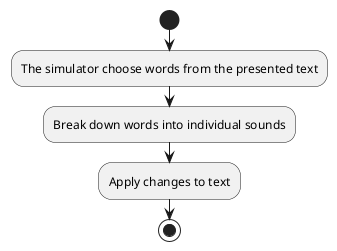 @startuml Phonological
start

:The simulator choose words from the presented text;
:Break down words into individual sounds;
:Apply changes to text;
stop
@enduml